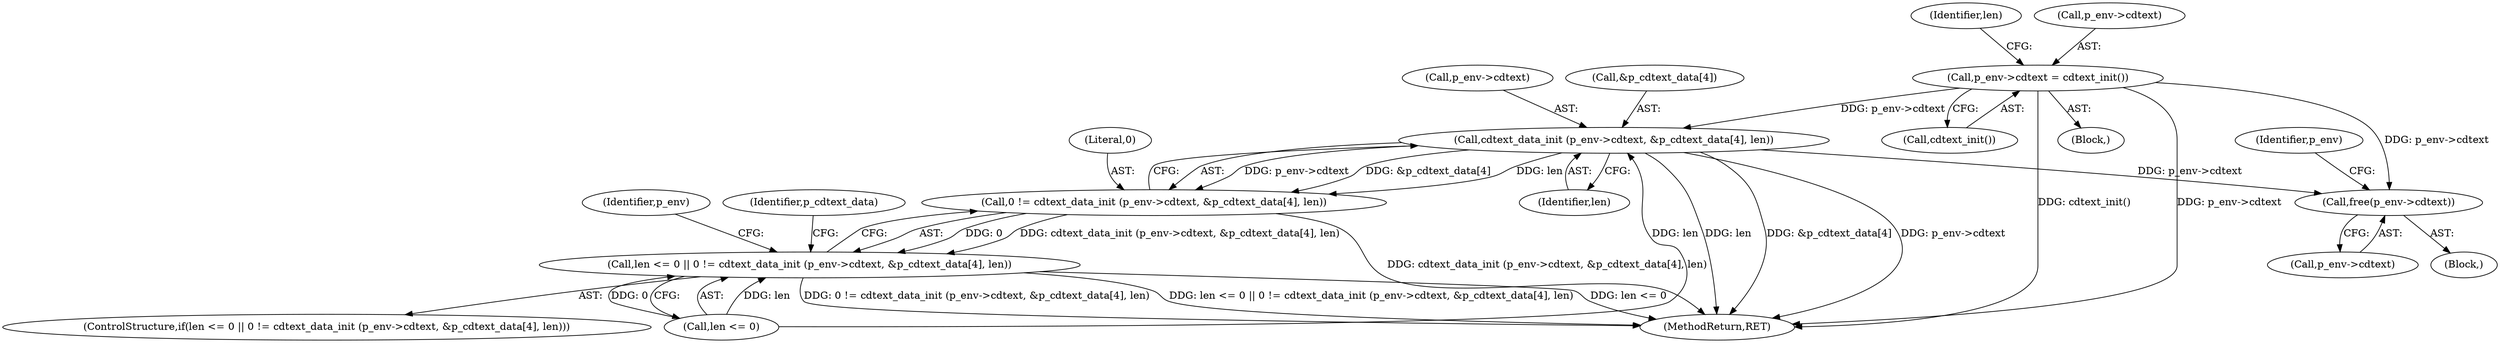 digraph "0_savannah_f6f9c48fb40b8a1e8218799724b0b61a7161eb1d@pointer" {
"1000145" [label="(Call,p_env->cdtext = cdtext_init())"];
"1000157" [label="(Call,cdtext_data_init (p_env->cdtext, &p_cdtext_data[4], len))"];
"1000155" [label="(Call,0 != cdtext_data_init (p_env->cdtext, &p_cdtext_data[4], len))"];
"1000151" [label="(Call,len <= 0 || 0 != cdtext_data_init (p_env->cdtext, &p_cdtext_data[4], len))"];
"1000172" [label="(Call,free(p_env->cdtext))"];
"1000138" [label="(Block,)"];
"1000153" [label="(Identifier,len)"];
"1000157" [label="(Call,cdtext_data_init (p_env->cdtext, &p_cdtext_data[4], len))"];
"1000151" [label="(Call,len <= 0 || 0 != cdtext_data_init (p_env->cdtext, &p_cdtext_data[4], len))"];
"1000172" [label="(Call,free(p_env->cdtext))"];
"1000158" [label="(Call,p_env->cdtext)"];
"1000183" [label="(MethodReturn,RET)"];
"1000178" [label="(Identifier,p_env)"];
"1000145" [label="(Call,p_env->cdtext = cdtext_init())"];
"1000146" [label="(Call,p_env->cdtext)"];
"1000169" [label="(Identifier,p_env)"];
"1000161" [label="(Call,&p_cdtext_data[4])"];
"1000150" [label="(ControlStructure,if(len <= 0 || 0 != cdtext_data_init (p_env->cdtext, &p_cdtext_data[4], len)))"];
"1000156" [label="(Literal,0)"];
"1000149" [label="(Call,cdtext_init())"];
"1000155" [label="(Call,0 != cdtext_data_init (p_env->cdtext, &p_cdtext_data[4], len))"];
"1000182" [label="(Identifier,p_cdtext_data)"];
"1000152" [label="(Call,len <= 0)"];
"1000166" [label="(Block,)"];
"1000165" [label="(Identifier,len)"];
"1000173" [label="(Call,p_env->cdtext)"];
"1000145" -> "1000138"  [label="AST: "];
"1000145" -> "1000149"  [label="CFG: "];
"1000146" -> "1000145"  [label="AST: "];
"1000149" -> "1000145"  [label="AST: "];
"1000153" -> "1000145"  [label="CFG: "];
"1000145" -> "1000183"  [label="DDG: p_env->cdtext"];
"1000145" -> "1000183"  [label="DDG: cdtext_init()"];
"1000145" -> "1000157"  [label="DDG: p_env->cdtext"];
"1000145" -> "1000172"  [label="DDG: p_env->cdtext"];
"1000157" -> "1000155"  [label="AST: "];
"1000157" -> "1000165"  [label="CFG: "];
"1000158" -> "1000157"  [label="AST: "];
"1000161" -> "1000157"  [label="AST: "];
"1000165" -> "1000157"  [label="AST: "];
"1000155" -> "1000157"  [label="CFG: "];
"1000157" -> "1000183"  [label="DDG: &p_cdtext_data[4]"];
"1000157" -> "1000183"  [label="DDG: p_env->cdtext"];
"1000157" -> "1000183"  [label="DDG: len"];
"1000157" -> "1000155"  [label="DDG: p_env->cdtext"];
"1000157" -> "1000155"  [label="DDG: &p_cdtext_data[4]"];
"1000157" -> "1000155"  [label="DDG: len"];
"1000152" -> "1000157"  [label="DDG: len"];
"1000157" -> "1000172"  [label="DDG: p_env->cdtext"];
"1000155" -> "1000151"  [label="AST: "];
"1000156" -> "1000155"  [label="AST: "];
"1000151" -> "1000155"  [label="CFG: "];
"1000155" -> "1000183"  [label="DDG: cdtext_data_init (p_env->cdtext, &p_cdtext_data[4], len)"];
"1000155" -> "1000151"  [label="DDG: 0"];
"1000155" -> "1000151"  [label="DDG: cdtext_data_init (p_env->cdtext, &p_cdtext_data[4], len)"];
"1000151" -> "1000150"  [label="AST: "];
"1000151" -> "1000152"  [label="CFG: "];
"1000152" -> "1000151"  [label="AST: "];
"1000169" -> "1000151"  [label="CFG: "];
"1000182" -> "1000151"  [label="CFG: "];
"1000151" -> "1000183"  [label="DDG: len <= 0 || 0 != cdtext_data_init (p_env->cdtext, &p_cdtext_data[4], len)"];
"1000151" -> "1000183"  [label="DDG: len <= 0"];
"1000151" -> "1000183"  [label="DDG: 0 != cdtext_data_init (p_env->cdtext, &p_cdtext_data[4], len)"];
"1000152" -> "1000151"  [label="DDG: len"];
"1000152" -> "1000151"  [label="DDG: 0"];
"1000172" -> "1000166"  [label="AST: "];
"1000172" -> "1000173"  [label="CFG: "];
"1000173" -> "1000172"  [label="AST: "];
"1000178" -> "1000172"  [label="CFG: "];
}
